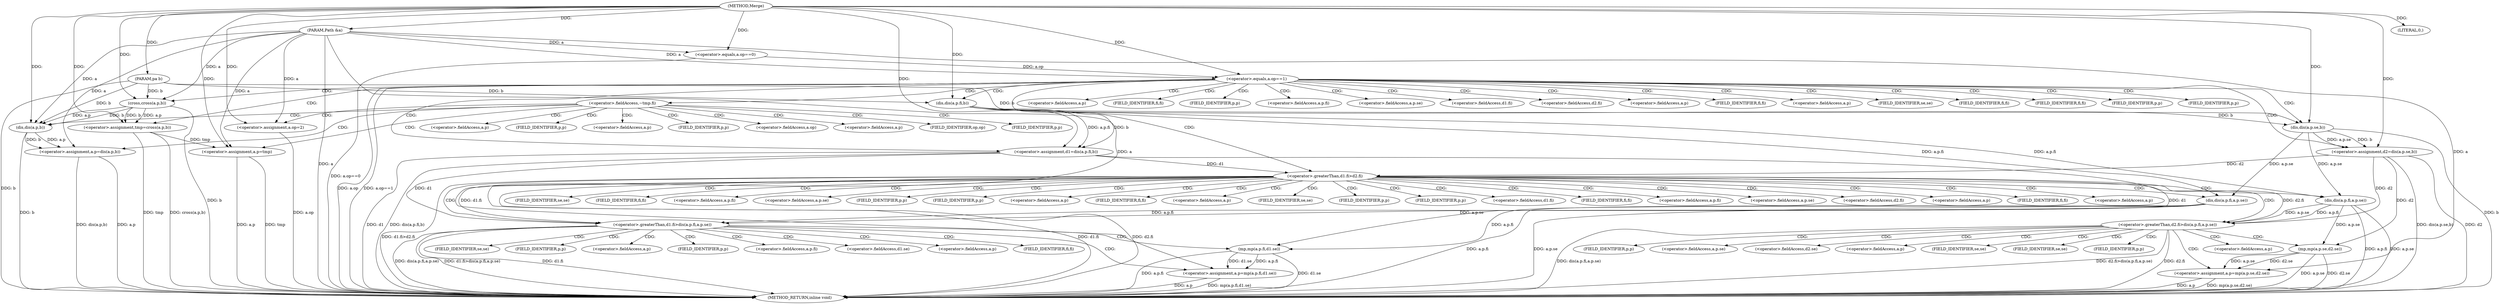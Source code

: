 digraph "Merge" {  
"1000618" [label = "(METHOD,Merge)" ]
"1000760" [label = "(METHOD_RETURN,inline void)" ]
"1000619" [label = "(PARAM,Path &a)" ]
"1000620" [label = "(PARAM,pa b)" ]
"1000628" [label = "(LITERAL,0,)" ]
"1000623" [label = "(<operator>.equals,a.op==0)" ]
"1000630" [label = "(<operator>.equals,a.op==1)" ]
"1000637" [label = "(<operator>.assignment,tmp=cross(a.p,b))" ]
"1000648" [label = "(<operator>.assignment,a.p=tmp)" ]
"1000672" [label = "(<operator>.assignment,d1=dis(a.p.fi,b))" ]
"1000682" [label = "(<operator>.assignment,d2=dis(a.p.se,b))" ]
"1000639" [label = "(cross,cross(a.p,b))" ]
"1000692" [label = "(<operator>.greaterThan,d1.fi>d2.fi)" ]
"1000655" [label = "(<operator>.assignment,a.op=2)" ]
"1000660" [label = "(<operator>.assignment,a.p=dis(a.p,b))" ]
"1000674" [label = "(dis,dis(a.p.fi,b))" ]
"1000684" [label = "(dis,dis(a.p.se,b))" ]
"1000701" [label = "(<operator>.greaterThan,d1.fi>dis(a.p.fi,a.p.se))" ]
"1000716" [label = "(<operator>.assignment,a.p=mp(a.p.fi,d1.se))" ]
"1000664" [label = "(dis,dis(a.p,b))" ]
"1000732" [label = "(<operator>.greaterThan,d2.fi>dis(a.p.fi,a.p.se))" ]
"1000747" [label = "(<operator>.assignment,a.p=mp(a.p.se,d2.se))" ]
"1000705" [label = "(dis,dis(a.p.fi,a.p.se))" ]
"1000720" [label = "(mp,mp(a.p.fi,d1.se))" ]
"1000736" [label = "(dis,dis(a.p.fi,a.p.se))" ]
"1000751" [label = "(mp,mp(a.p.se,d2.se))" ]
"1000645" [label = "(<operator>.fieldAccess,~tmp.fi)" ]
"1000640" [label = "(<operator>.fieldAccess,a.p)" ]
"1000647" [label = "(FIELD_IDENTIFIER,fi,fi)" ]
"1000649" [label = "(<operator>.fieldAccess,a.p)" ]
"1000642" [label = "(FIELD_IDENTIFIER,p,p)" ]
"1000651" [label = "(FIELD_IDENTIFIER,p,p)" ]
"1000675" [label = "(<operator>.fieldAccess,a.p.fi)" ]
"1000685" [label = "(<operator>.fieldAccess,a.p.se)" ]
"1000693" [label = "(<operator>.fieldAccess,d1.fi)" ]
"1000696" [label = "(<operator>.fieldAccess,d2.fi)" ]
"1000656" [label = "(<operator>.fieldAccess,a.op)" ]
"1000661" [label = "(<operator>.fieldAccess,a.p)" ]
"1000676" [label = "(<operator>.fieldAccess,a.p)" ]
"1000679" [label = "(FIELD_IDENTIFIER,fi,fi)" ]
"1000686" [label = "(<operator>.fieldAccess,a.p)" ]
"1000689" [label = "(FIELD_IDENTIFIER,se,se)" ]
"1000695" [label = "(FIELD_IDENTIFIER,fi,fi)" ]
"1000698" [label = "(FIELD_IDENTIFIER,fi,fi)" ]
"1000658" [label = "(FIELD_IDENTIFIER,op,op)" ]
"1000663" [label = "(FIELD_IDENTIFIER,p,p)" ]
"1000665" [label = "(<operator>.fieldAccess,a.p)" ]
"1000678" [label = "(FIELD_IDENTIFIER,p,p)" ]
"1000688" [label = "(FIELD_IDENTIFIER,p,p)" ]
"1000702" [label = "(<operator>.fieldAccess,d1.fi)" ]
"1000717" [label = "(<operator>.fieldAccess,a.p)" ]
"1000667" [label = "(FIELD_IDENTIFIER,p,p)" ]
"1000704" [label = "(FIELD_IDENTIFIER,fi,fi)" ]
"1000706" [label = "(<operator>.fieldAccess,a.p.fi)" ]
"1000711" [label = "(<operator>.fieldAccess,a.p.se)" ]
"1000719" [label = "(FIELD_IDENTIFIER,p,p)" ]
"1000721" [label = "(<operator>.fieldAccess,a.p.fi)" ]
"1000726" [label = "(<operator>.fieldAccess,d1.se)" ]
"1000733" [label = "(<operator>.fieldAccess,d2.fi)" ]
"1000748" [label = "(<operator>.fieldAccess,a.p)" ]
"1000707" [label = "(<operator>.fieldAccess,a.p)" ]
"1000710" [label = "(FIELD_IDENTIFIER,fi,fi)" ]
"1000712" [label = "(<operator>.fieldAccess,a.p)" ]
"1000715" [label = "(FIELD_IDENTIFIER,se,se)" ]
"1000722" [label = "(<operator>.fieldAccess,a.p)" ]
"1000725" [label = "(FIELD_IDENTIFIER,fi,fi)" ]
"1000728" [label = "(FIELD_IDENTIFIER,se,se)" ]
"1000735" [label = "(FIELD_IDENTIFIER,fi,fi)" ]
"1000737" [label = "(<operator>.fieldAccess,a.p.fi)" ]
"1000742" [label = "(<operator>.fieldAccess,a.p.se)" ]
"1000750" [label = "(FIELD_IDENTIFIER,p,p)" ]
"1000752" [label = "(<operator>.fieldAccess,a.p.se)" ]
"1000757" [label = "(<operator>.fieldAccess,d2.se)" ]
"1000709" [label = "(FIELD_IDENTIFIER,p,p)" ]
"1000714" [label = "(FIELD_IDENTIFIER,p,p)" ]
"1000724" [label = "(FIELD_IDENTIFIER,p,p)" ]
"1000738" [label = "(<operator>.fieldAccess,a.p)" ]
"1000741" [label = "(FIELD_IDENTIFIER,fi,fi)" ]
"1000743" [label = "(<operator>.fieldAccess,a.p)" ]
"1000746" [label = "(FIELD_IDENTIFIER,se,se)" ]
"1000753" [label = "(<operator>.fieldAccess,a.p)" ]
"1000756" [label = "(FIELD_IDENTIFIER,se,se)" ]
"1000759" [label = "(FIELD_IDENTIFIER,se,se)" ]
"1000740" [label = "(FIELD_IDENTIFIER,p,p)" ]
"1000745" [label = "(FIELD_IDENTIFIER,p,p)" ]
"1000755" [label = "(FIELD_IDENTIFIER,p,p)" ]
  "1000619" -> "1000760"  [ label = "DDG: a"] 
  "1000620" -> "1000760"  [ label = "DDG: b"] 
  "1000623" -> "1000760"  [ label = "DDG: a.op==0"] 
  "1000630" -> "1000760"  [ label = "DDG: a.op"] 
  "1000630" -> "1000760"  [ label = "DDG: a.op==1"] 
  "1000672" -> "1000760"  [ label = "DDG: d1"] 
  "1000672" -> "1000760"  [ label = "DDG: dis(a.p.fi,b)"] 
  "1000682" -> "1000760"  [ label = "DDG: d2"] 
  "1000684" -> "1000760"  [ label = "DDG: b"] 
  "1000682" -> "1000760"  [ label = "DDG: dis(a.p.se,b)"] 
  "1000692" -> "1000760"  [ label = "DDG: d1.fi"] 
  "1000692" -> "1000760"  [ label = "DDG: d2.fi"] 
  "1000692" -> "1000760"  [ label = "DDG: d1.fi>d2.fi"] 
  "1000732" -> "1000760"  [ label = "DDG: d2.fi"] 
  "1000736" -> "1000760"  [ label = "DDG: a.p.fi"] 
  "1000736" -> "1000760"  [ label = "DDG: a.p.se"] 
  "1000732" -> "1000760"  [ label = "DDG: dis(a.p.fi,a.p.se)"] 
  "1000732" -> "1000760"  [ label = "DDG: d2.fi>dis(a.p.fi,a.p.se)"] 
  "1000747" -> "1000760"  [ label = "DDG: a.p"] 
  "1000751" -> "1000760"  [ label = "DDG: a.p.se"] 
  "1000751" -> "1000760"  [ label = "DDG: d2.se"] 
  "1000747" -> "1000760"  [ label = "DDG: mp(a.p.se,d2.se)"] 
  "1000701" -> "1000760"  [ label = "DDG: d1.fi"] 
  "1000705" -> "1000760"  [ label = "DDG: a.p.fi"] 
  "1000705" -> "1000760"  [ label = "DDG: a.p.se"] 
  "1000701" -> "1000760"  [ label = "DDG: dis(a.p.fi,a.p.se)"] 
  "1000701" -> "1000760"  [ label = "DDG: d1.fi>dis(a.p.fi,a.p.se)"] 
  "1000716" -> "1000760"  [ label = "DDG: a.p"] 
  "1000720" -> "1000760"  [ label = "DDG: a.p.fi"] 
  "1000720" -> "1000760"  [ label = "DDG: d1.se"] 
  "1000716" -> "1000760"  [ label = "DDG: mp(a.p.fi,d1.se)"] 
  "1000637" -> "1000760"  [ label = "DDG: tmp"] 
  "1000639" -> "1000760"  [ label = "DDG: b"] 
  "1000637" -> "1000760"  [ label = "DDG: cross(a.p,b)"] 
  "1000655" -> "1000760"  [ label = "DDG: a.op"] 
  "1000660" -> "1000760"  [ label = "DDG: a.p"] 
  "1000664" -> "1000760"  [ label = "DDG: b"] 
  "1000660" -> "1000760"  [ label = "DDG: dis(a.p,b)"] 
  "1000648" -> "1000760"  [ label = "DDG: a.p"] 
  "1000648" -> "1000760"  [ label = "DDG: tmp"] 
  "1000618" -> "1000619"  [ label = "DDG: "] 
  "1000618" -> "1000620"  [ label = "DDG: "] 
  "1000618" -> "1000628"  [ label = "DDG: "] 
  "1000619" -> "1000623"  [ label = "DDG: a"] 
  "1000618" -> "1000623"  [ label = "DDG: "] 
  "1000623" -> "1000630"  [ label = "DDG: a.op"] 
  "1000619" -> "1000630"  [ label = "DDG: a"] 
  "1000618" -> "1000630"  [ label = "DDG: "] 
  "1000639" -> "1000637"  [ label = "DDG: b"] 
  "1000639" -> "1000637"  [ label = "DDG: a.p"] 
  "1000618" -> "1000637"  [ label = "DDG: "] 
  "1000637" -> "1000648"  [ label = "DDG: tmp"] 
  "1000618" -> "1000648"  [ label = "DDG: "] 
  "1000674" -> "1000672"  [ label = "DDG: a.p.fi"] 
  "1000674" -> "1000672"  [ label = "DDG: b"] 
  "1000684" -> "1000682"  [ label = "DDG: a.p.se"] 
  "1000684" -> "1000682"  [ label = "DDG: b"] 
  "1000619" -> "1000639"  [ label = "DDG: a"] 
  "1000620" -> "1000639"  [ label = "DDG: b"] 
  "1000618" -> "1000639"  [ label = "DDG: "] 
  "1000619" -> "1000648"  [ label = "DDG: a"] 
  "1000618" -> "1000672"  [ label = "DDG: "] 
  "1000618" -> "1000682"  [ label = "DDG: "] 
  "1000618" -> "1000655"  [ label = "DDG: "] 
  "1000664" -> "1000660"  [ label = "DDG: b"] 
  "1000664" -> "1000660"  [ label = "DDG: a.p"] 
  "1000620" -> "1000674"  [ label = "DDG: b"] 
  "1000618" -> "1000674"  [ label = "DDG: "] 
  "1000674" -> "1000684"  [ label = "DDG: b"] 
  "1000620" -> "1000684"  [ label = "DDG: b"] 
  "1000618" -> "1000684"  [ label = "DDG: "] 
  "1000672" -> "1000692"  [ label = "DDG: d1"] 
  "1000682" -> "1000692"  [ label = "DDG: d2"] 
  "1000619" -> "1000655"  [ label = "DDG: a"] 
  "1000619" -> "1000660"  [ label = "DDG: a"] 
  "1000720" -> "1000716"  [ label = "DDG: a.p.fi"] 
  "1000720" -> "1000716"  [ label = "DDG: d1.se"] 
  "1000639" -> "1000664"  [ label = "DDG: a.p"] 
  "1000619" -> "1000664"  [ label = "DDG: a"] 
  "1000639" -> "1000664"  [ label = "DDG: b"] 
  "1000620" -> "1000664"  [ label = "DDG: b"] 
  "1000618" -> "1000664"  [ label = "DDG: "] 
  "1000672" -> "1000701"  [ label = "DDG: d1"] 
  "1000692" -> "1000701"  [ label = "DDG: d1.fi"] 
  "1000705" -> "1000701"  [ label = "DDG: a.p.se"] 
  "1000705" -> "1000701"  [ label = "DDG: a.p.fi"] 
  "1000619" -> "1000716"  [ label = "DDG: a"] 
  "1000751" -> "1000747"  [ label = "DDG: a.p.se"] 
  "1000751" -> "1000747"  [ label = "DDG: d2.se"] 
  "1000674" -> "1000705"  [ label = "DDG: a.p.fi"] 
  "1000684" -> "1000705"  [ label = "DDG: a.p.se"] 
  "1000705" -> "1000720"  [ label = "DDG: a.p.fi"] 
  "1000672" -> "1000720"  [ label = "DDG: d1"] 
  "1000682" -> "1000732"  [ label = "DDG: d2"] 
  "1000692" -> "1000732"  [ label = "DDG: d2.fi"] 
  "1000736" -> "1000732"  [ label = "DDG: a.p.fi"] 
  "1000736" -> "1000732"  [ label = "DDG: a.p.se"] 
  "1000619" -> "1000747"  [ label = "DDG: a"] 
  "1000674" -> "1000736"  [ label = "DDG: a.p.fi"] 
  "1000684" -> "1000736"  [ label = "DDG: a.p.se"] 
  "1000736" -> "1000751"  [ label = "DDG: a.p.se"] 
  "1000682" -> "1000751"  [ label = "DDG: d2"] 
  "1000630" -> "1000678"  [ label = "CDG: "] 
  "1000630" -> "1000688"  [ label = "CDG: "] 
  "1000630" -> "1000637"  [ label = "CDG: "] 
  "1000630" -> "1000692"  [ label = "CDG: "] 
  "1000630" -> "1000645"  [ label = "CDG: "] 
  "1000630" -> "1000676"  [ label = "CDG: "] 
  "1000630" -> "1000689"  [ label = "CDG: "] 
  "1000630" -> "1000642"  [ label = "CDG: "] 
  "1000630" -> "1000686"  [ label = "CDG: "] 
  "1000630" -> "1000639"  [ label = "CDG: "] 
  "1000630" -> "1000679"  [ label = "CDG: "] 
  "1000630" -> "1000696"  [ label = "CDG: "] 
  "1000630" -> "1000684"  [ label = "CDG: "] 
  "1000630" -> "1000647"  [ label = "CDG: "] 
  "1000630" -> "1000640"  [ label = "CDG: "] 
  "1000630" -> "1000682"  [ label = "CDG: "] 
  "1000630" -> "1000672"  [ label = "CDG: "] 
  "1000630" -> "1000674"  [ label = "CDG: "] 
  "1000630" -> "1000693"  [ label = "CDG: "] 
  "1000630" -> "1000675"  [ label = "CDG: "] 
  "1000630" -> "1000695"  [ label = "CDG: "] 
  "1000630" -> "1000685"  [ label = "CDG: "] 
  "1000630" -> "1000698"  [ label = "CDG: "] 
  "1000645" -> "1000661"  [ label = "CDG: "] 
  "1000645" -> "1000667"  [ label = "CDG: "] 
  "1000645" -> "1000660"  [ label = "CDG: "] 
  "1000645" -> "1000664"  [ label = "CDG: "] 
  "1000645" -> "1000655"  [ label = "CDG: "] 
  "1000645" -> "1000649"  [ label = "CDG: "] 
  "1000645" -> "1000665"  [ label = "CDG: "] 
  "1000645" -> "1000658"  [ label = "CDG: "] 
  "1000645" -> "1000656"  [ label = "CDG: "] 
  "1000645" -> "1000663"  [ label = "CDG: "] 
  "1000645" -> "1000648"  [ label = "CDG: "] 
  "1000645" -> "1000651"  [ label = "CDG: "] 
  "1000692" -> "1000738"  [ label = "CDG: "] 
  "1000692" -> "1000712"  [ label = "CDG: "] 
  "1000692" -> "1000705"  [ label = "CDG: "] 
  "1000692" -> "1000736"  [ label = "CDG: "] 
  "1000692" -> "1000740"  [ label = "CDG: "] 
  "1000692" -> "1000733"  [ label = "CDG: "] 
  "1000692" -> "1000706"  [ label = "CDG: "] 
  "1000692" -> "1000710"  [ label = "CDG: "] 
  "1000692" -> "1000715"  [ label = "CDG: "] 
  "1000692" -> "1000746"  [ label = "CDG: "] 
  "1000692" -> "1000702"  [ label = "CDG: "] 
  "1000692" -> "1000742"  [ label = "CDG: "] 
  "1000692" -> "1000701"  [ label = "CDG: "] 
  "1000692" -> "1000735"  [ label = "CDG: "] 
  "1000692" -> "1000709"  [ label = "CDG: "] 
  "1000692" -> "1000743"  [ label = "CDG: "] 
  "1000692" -> "1000741"  [ label = "CDG: "] 
  "1000692" -> "1000704"  [ label = "CDG: "] 
  "1000692" -> "1000711"  [ label = "CDG: "] 
  "1000692" -> "1000707"  [ label = "CDG: "] 
  "1000692" -> "1000737"  [ label = "CDG: "] 
  "1000692" -> "1000714"  [ label = "CDG: "] 
  "1000692" -> "1000732"  [ label = "CDG: "] 
  "1000692" -> "1000745"  [ label = "CDG: "] 
  "1000701" -> "1000728"  [ label = "CDG: "] 
  "1000701" -> "1000725"  [ label = "CDG: "] 
  "1000701" -> "1000721"  [ label = "CDG: "] 
  "1000701" -> "1000724"  [ label = "CDG: "] 
  "1000701" -> "1000717"  [ label = "CDG: "] 
  "1000701" -> "1000726"  [ label = "CDG: "] 
  "1000701" -> "1000720"  [ label = "CDG: "] 
  "1000701" -> "1000722"  [ label = "CDG: "] 
  "1000701" -> "1000719"  [ label = "CDG: "] 
  "1000701" -> "1000716"  [ label = "CDG: "] 
  "1000732" -> "1000755"  [ label = "CDG: "] 
  "1000732" -> "1000748"  [ label = "CDG: "] 
  "1000732" -> "1000747"  [ label = "CDG: "] 
  "1000732" -> "1000751"  [ label = "CDG: "] 
  "1000732" -> "1000752"  [ label = "CDG: "] 
  "1000732" -> "1000756"  [ label = "CDG: "] 
  "1000732" -> "1000759"  [ label = "CDG: "] 
  "1000732" -> "1000750"  [ label = "CDG: "] 
  "1000732" -> "1000753"  [ label = "CDG: "] 
  "1000732" -> "1000757"  [ label = "CDG: "] 
}

